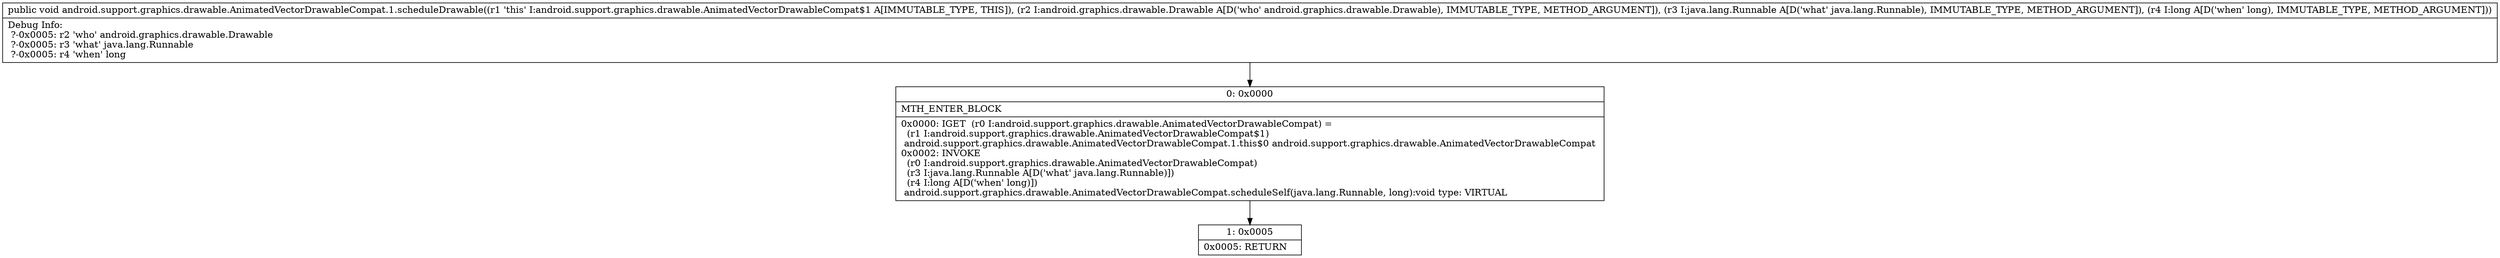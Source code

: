 digraph "CFG forandroid.support.graphics.drawable.AnimatedVectorDrawableCompat.1.scheduleDrawable(Landroid\/graphics\/drawable\/Drawable;Ljava\/lang\/Runnable;J)V" {
Node_0 [shape=record,label="{0\:\ 0x0000|MTH_ENTER_BLOCK\l|0x0000: IGET  (r0 I:android.support.graphics.drawable.AnimatedVectorDrawableCompat) = \l  (r1 I:android.support.graphics.drawable.AnimatedVectorDrawableCompat$1)\l android.support.graphics.drawable.AnimatedVectorDrawableCompat.1.this$0 android.support.graphics.drawable.AnimatedVectorDrawableCompat \l0x0002: INVOKE  \l  (r0 I:android.support.graphics.drawable.AnimatedVectorDrawableCompat)\l  (r3 I:java.lang.Runnable A[D('what' java.lang.Runnable)])\l  (r4 I:long A[D('when' long)])\l android.support.graphics.drawable.AnimatedVectorDrawableCompat.scheduleSelf(java.lang.Runnable, long):void type: VIRTUAL \l}"];
Node_1 [shape=record,label="{1\:\ 0x0005|0x0005: RETURN   \l}"];
MethodNode[shape=record,label="{public void android.support.graphics.drawable.AnimatedVectorDrawableCompat.1.scheduleDrawable((r1 'this' I:android.support.graphics.drawable.AnimatedVectorDrawableCompat$1 A[IMMUTABLE_TYPE, THIS]), (r2 I:android.graphics.drawable.Drawable A[D('who' android.graphics.drawable.Drawable), IMMUTABLE_TYPE, METHOD_ARGUMENT]), (r3 I:java.lang.Runnable A[D('what' java.lang.Runnable), IMMUTABLE_TYPE, METHOD_ARGUMENT]), (r4 I:long A[D('when' long), IMMUTABLE_TYPE, METHOD_ARGUMENT]))  | Debug Info:\l  ?\-0x0005: r2 'who' android.graphics.drawable.Drawable\l  ?\-0x0005: r3 'what' java.lang.Runnable\l  ?\-0x0005: r4 'when' long\l}"];
MethodNode -> Node_0;
Node_0 -> Node_1;
}

